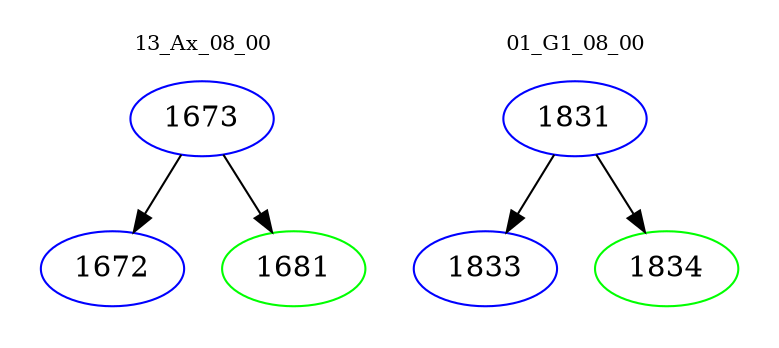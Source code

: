 digraph{
subgraph cluster_0 {
color = white
label = "13_Ax_08_00";
fontsize=10;
T0_1673 [label="1673", color="blue"]
T0_1673 -> T0_1672 [color="black"]
T0_1672 [label="1672", color="blue"]
T0_1673 -> T0_1681 [color="black"]
T0_1681 [label="1681", color="green"]
}
subgraph cluster_1 {
color = white
label = "01_G1_08_00";
fontsize=10;
T1_1831 [label="1831", color="blue"]
T1_1831 -> T1_1833 [color="black"]
T1_1833 [label="1833", color="blue"]
T1_1831 -> T1_1834 [color="black"]
T1_1834 [label="1834", color="green"]
}
}
